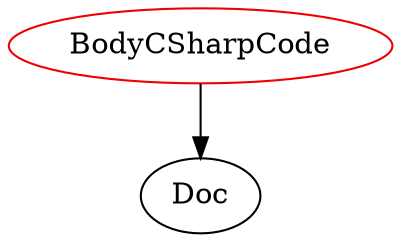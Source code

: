 digraph bodycsharpcode{
BodyCSharpCode -> Doc;
BodyCSharpCode	[shape=oval, color=red2, label="BodyCSharpCode"];
}
